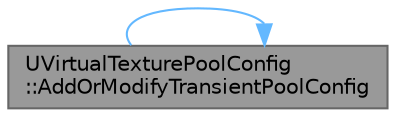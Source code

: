 digraph "UVirtualTexturePoolConfig::AddOrModifyTransientPoolConfig"
{
 // INTERACTIVE_SVG=YES
 // LATEX_PDF_SIZE
  bgcolor="transparent";
  edge [fontname=Helvetica,fontsize=10,labelfontname=Helvetica,labelfontsize=10];
  node [fontname=Helvetica,fontsize=10,shape=box,height=0.2,width=0.4];
  rankdir="LR";
  Node1 [id="Node000001",label="UVirtualTexturePoolConfig\l::AddOrModifyTransientPoolConfig",height=0.2,width=0.4,color="gray40", fillcolor="grey60", style="filled", fontcolor="black",tooltip="Add a transient config."];
  Node1 -> Node1 [id="edge1_Node000001_Node000001",color="steelblue1",style="solid",tooltip=" "];
}
